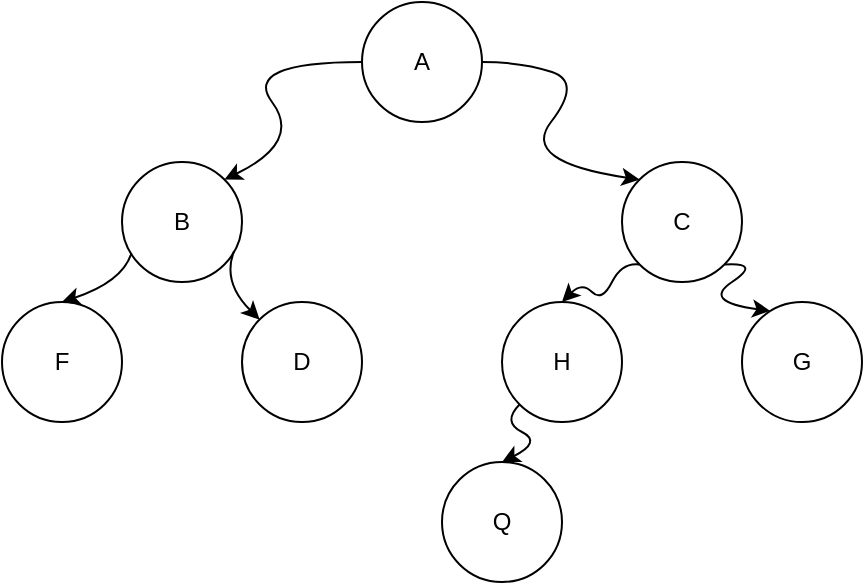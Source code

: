 <mxfile version="22.1.11" type="device">
  <diagram id="WWKobYZtgiUawM5-BSAP" name="Сторінка-1">
    <mxGraphModel dx="1124" dy="390" grid="1" gridSize="10" guides="1" tooltips="1" connect="1" arrows="1" fold="1" page="0" pageScale="1" pageWidth="827" pageHeight="1169" background="none" math="0" shadow="0">
      <root>
        <mxCell id="0" />
        <mxCell id="1" parent="0" />
        <mxCell id="VNvHuFi4SlJEL6buC3LD-60" value="A" style="ellipse;whiteSpace=wrap;html=1;aspect=fixed;" vertex="1" parent="1">
          <mxGeometry x="60" y="230" width="60" height="60" as="geometry" />
        </mxCell>
        <mxCell id="VNvHuFi4SlJEL6buC3LD-62" value="C" style="ellipse;whiteSpace=wrap;html=1;aspect=fixed;" vertex="1" parent="1">
          <mxGeometry x="190" y="310" width="60" height="60" as="geometry" />
        </mxCell>
        <mxCell id="VNvHuFi4SlJEL6buC3LD-66" value="H" style="ellipse;whiteSpace=wrap;html=1;aspect=fixed;" vertex="1" parent="1">
          <mxGeometry x="130" y="380" width="60" height="60" as="geometry" />
        </mxCell>
        <mxCell id="VNvHuFi4SlJEL6buC3LD-67" value="G" style="ellipse;whiteSpace=wrap;html=1;aspect=fixed;" vertex="1" parent="1">
          <mxGeometry x="250" y="380" width="60" height="60" as="geometry" />
        </mxCell>
        <mxCell id="VNvHuFi4SlJEL6buC3LD-71" value="B" style="ellipse;whiteSpace=wrap;html=1;aspect=fixed;" vertex="1" parent="1">
          <mxGeometry x="-60" y="310" width="60" height="60" as="geometry" />
        </mxCell>
        <mxCell id="VNvHuFi4SlJEL6buC3LD-72" value="F" style="ellipse;whiteSpace=wrap;html=1;aspect=fixed;" vertex="1" parent="1">
          <mxGeometry x="-120" y="380" width="60" height="60" as="geometry" />
        </mxCell>
        <mxCell id="VNvHuFi4SlJEL6buC3LD-73" value="D" style="ellipse;whiteSpace=wrap;html=1;aspect=fixed;" vertex="1" parent="1">
          <mxGeometry y="380" width="60" height="60" as="geometry" />
        </mxCell>
        <mxCell id="VNvHuFi4SlJEL6buC3LD-74" value="Q" style="ellipse;whiteSpace=wrap;html=1;aspect=fixed;" vertex="1" parent="1">
          <mxGeometry x="100" y="460" width="60" height="60" as="geometry" />
        </mxCell>
        <mxCell id="VNvHuFi4SlJEL6buC3LD-77" value="" style="curved=1;endArrow=classic;html=1;rounded=0;exitX=0;exitY=0.5;exitDx=0;exitDy=0;entryX=1;entryY=0;entryDx=0;entryDy=0;" edge="1" parent="1" source="VNvHuFi4SlJEL6buC3LD-60" target="VNvHuFi4SlJEL6buC3LD-71">
          <mxGeometry width="50" height="50" relative="1" as="geometry">
            <mxPoint x="-50" y="260" as="sourcePoint" />
            <mxPoint y="210" as="targetPoint" />
            <Array as="points">
              <mxPoint y="260" />
              <mxPoint x="30" y="300" />
            </Array>
          </mxGeometry>
        </mxCell>
        <mxCell id="VNvHuFi4SlJEL6buC3LD-78" value="" style="curved=1;endArrow=classic;html=1;rounded=0;exitX=1;exitY=0.5;exitDx=0;exitDy=0;entryX=0;entryY=0;entryDx=0;entryDy=0;" edge="1" parent="1" source="VNvHuFi4SlJEL6buC3LD-60" target="VNvHuFi4SlJEL6buC3LD-62">
          <mxGeometry width="50" height="50" relative="1" as="geometry">
            <mxPoint x="169" y="270" as="sourcePoint" />
            <mxPoint x="100" y="329" as="targetPoint" />
            <Array as="points">
              <mxPoint x="140" y="260" />
              <mxPoint x="170" y="270" />
              <mxPoint x="139" y="310" />
            </Array>
          </mxGeometry>
        </mxCell>
        <mxCell id="VNvHuFi4SlJEL6buC3LD-81" value="" style="curved=1;endArrow=classic;html=1;rounded=0;exitX=0.078;exitY=0.763;exitDx=0;exitDy=0;exitPerimeter=0;entryX=0.5;entryY=0;entryDx=0;entryDy=0;" edge="1" parent="1" source="VNvHuFi4SlJEL6buC3LD-71" target="VNvHuFi4SlJEL6buC3LD-72">
          <mxGeometry width="50" height="50" relative="1" as="geometry">
            <mxPoint x="-50" y="480" as="sourcePoint" />
            <mxPoint y="430" as="targetPoint" />
            <Array as="points">
              <mxPoint x="-60" y="370" />
            </Array>
          </mxGeometry>
        </mxCell>
        <mxCell id="VNvHuFi4SlJEL6buC3LD-82" value="" style="curved=1;endArrow=classic;html=1;rounded=0;exitX=0.933;exitY=0.744;exitDx=0;exitDy=0;exitPerimeter=0;" edge="1" parent="1" source="VNvHuFi4SlJEL6buC3LD-71" target="VNvHuFi4SlJEL6buC3LD-73">
          <mxGeometry width="50" height="50" relative="1" as="geometry">
            <mxPoint x="-5" y="356" as="sourcePoint" />
            <mxPoint x="-40" y="380" as="targetPoint" />
            <Array as="points">
              <mxPoint x="-10" y="370" />
            </Array>
          </mxGeometry>
        </mxCell>
        <mxCell id="VNvHuFi4SlJEL6buC3LD-83" value="" style="curved=1;endArrow=classic;html=1;rounded=0;exitX=1;exitY=1;exitDx=0;exitDy=0;entryX=0.236;entryY=0.074;entryDx=0;entryDy=0;entryPerimeter=0;" edge="1" parent="1" source="VNvHuFi4SlJEL6buC3LD-62" target="VNvHuFi4SlJEL6buC3LD-67">
          <mxGeometry width="50" height="50" relative="1" as="geometry">
            <mxPoint x="250" y="360" as="sourcePoint" />
            <mxPoint x="270" y="380" as="targetPoint" />
            <Array as="points">
              <mxPoint x="260" y="360" />
              <mxPoint x="230" y="380" />
            </Array>
          </mxGeometry>
        </mxCell>
        <mxCell id="VNvHuFi4SlJEL6buC3LD-85" value="" style="curved=1;endArrow=classic;html=1;rounded=0;exitX=0;exitY=1;exitDx=0;exitDy=0;entryX=0.5;entryY=0;entryDx=0;entryDy=0;" edge="1" parent="1" source="VNvHuFi4SlJEL6buC3LD-62" target="VNvHuFi4SlJEL6buC3LD-66">
          <mxGeometry width="50" height="50" relative="1" as="geometry">
            <mxPoint x="228.787" y="361.213" as="sourcePoint" />
            <mxPoint x="160" y="320" as="targetPoint" />
            <Array as="points">
              <mxPoint x="190" y="360" />
              <mxPoint x="180" y="380" />
              <mxPoint x="170" y="370" />
            </Array>
          </mxGeometry>
        </mxCell>
        <mxCell id="VNvHuFi4SlJEL6buC3LD-89" value="" style="curved=1;endArrow=classic;html=1;rounded=0;exitX=0;exitY=1;exitDx=0;exitDy=0;entryX=0.5;entryY=0;entryDx=0;entryDy=0;" edge="1" parent="1" source="VNvHuFi4SlJEL6buC3LD-66" target="VNvHuFi4SlJEL6buC3LD-74">
          <mxGeometry width="50" height="50" relative="1" as="geometry">
            <mxPoint x="200" y="490" as="sourcePoint" />
            <mxPoint x="250" y="440" as="targetPoint" />
            <Array as="points">
              <mxPoint x="130" y="440" />
              <mxPoint x="150" y="450" />
            </Array>
          </mxGeometry>
        </mxCell>
      </root>
    </mxGraphModel>
  </diagram>
</mxfile>

